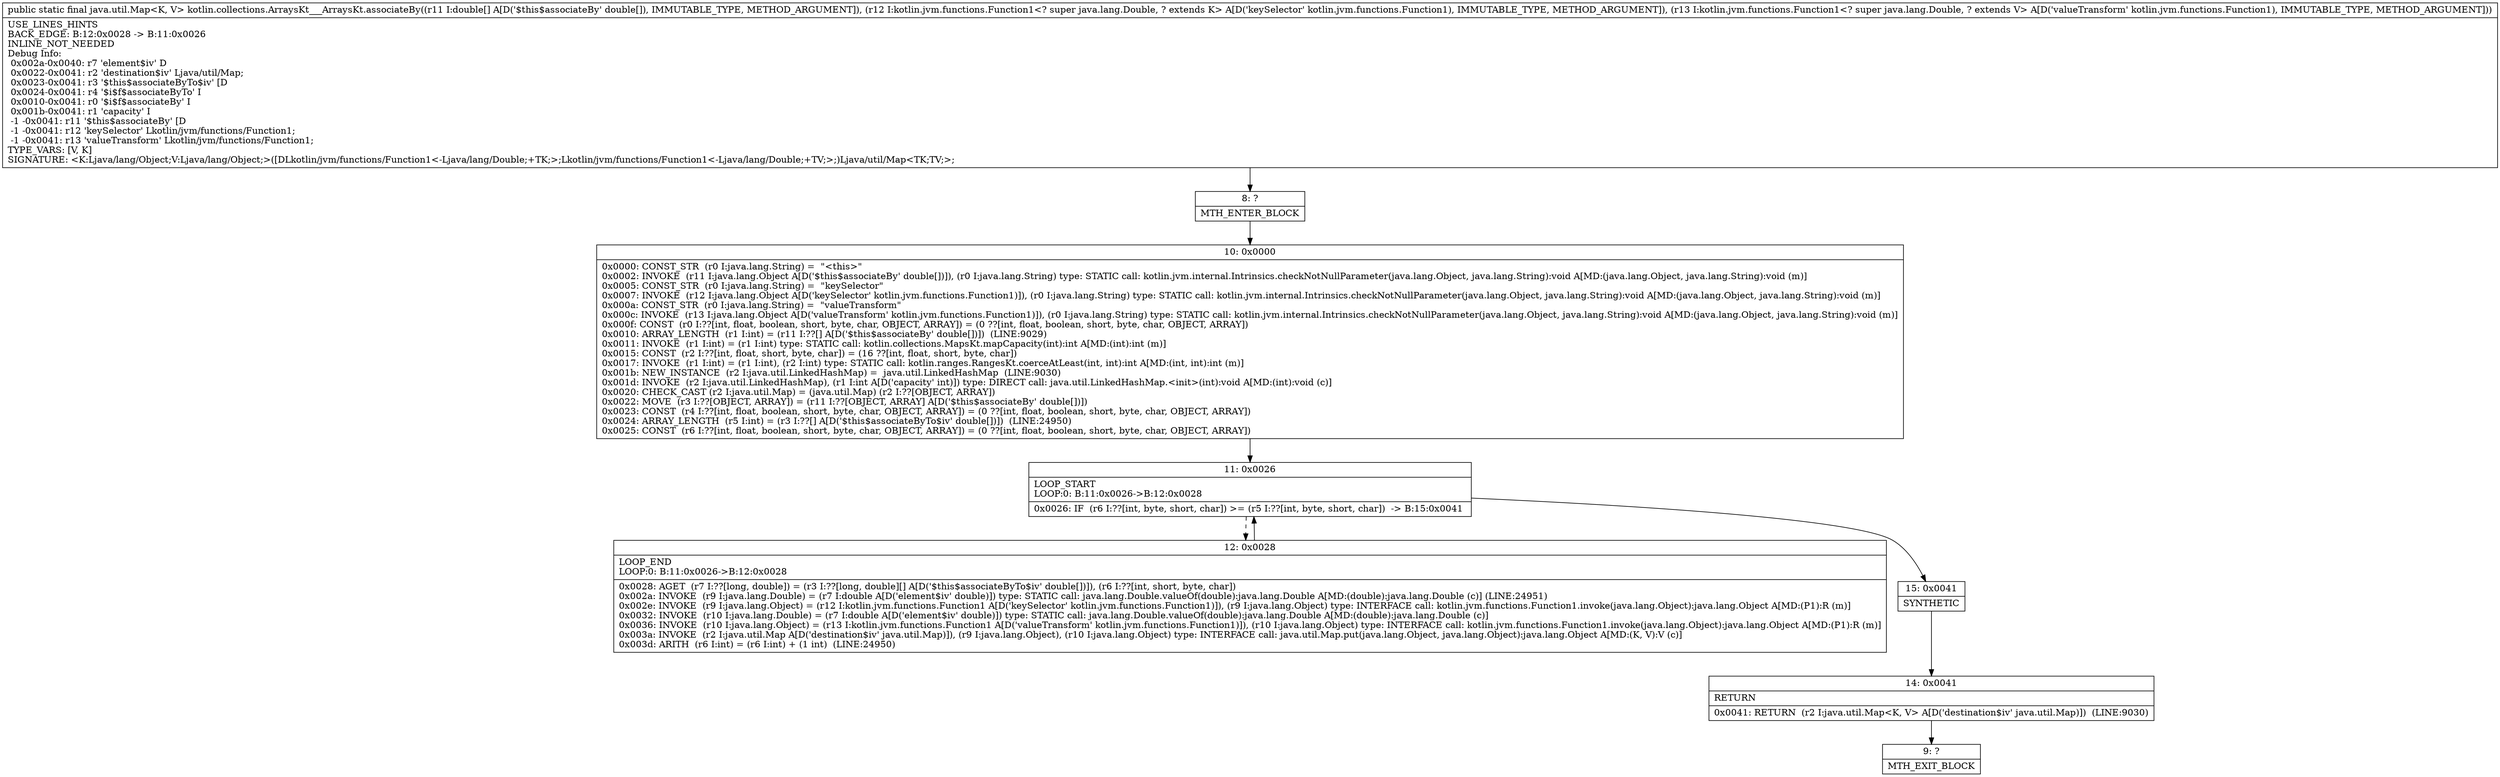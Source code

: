 digraph "CFG forkotlin.collections.ArraysKt___ArraysKt.associateBy([DLkotlin\/jvm\/functions\/Function1;Lkotlin\/jvm\/functions\/Function1;)Ljava\/util\/Map;" {
Node_8 [shape=record,label="{8\:\ ?|MTH_ENTER_BLOCK\l}"];
Node_10 [shape=record,label="{10\:\ 0x0000|0x0000: CONST_STR  (r0 I:java.lang.String) =  \"\<this\>\" \l0x0002: INVOKE  (r11 I:java.lang.Object A[D('$this$associateBy' double[])]), (r0 I:java.lang.String) type: STATIC call: kotlin.jvm.internal.Intrinsics.checkNotNullParameter(java.lang.Object, java.lang.String):void A[MD:(java.lang.Object, java.lang.String):void (m)]\l0x0005: CONST_STR  (r0 I:java.lang.String) =  \"keySelector\" \l0x0007: INVOKE  (r12 I:java.lang.Object A[D('keySelector' kotlin.jvm.functions.Function1)]), (r0 I:java.lang.String) type: STATIC call: kotlin.jvm.internal.Intrinsics.checkNotNullParameter(java.lang.Object, java.lang.String):void A[MD:(java.lang.Object, java.lang.String):void (m)]\l0x000a: CONST_STR  (r0 I:java.lang.String) =  \"valueTransform\" \l0x000c: INVOKE  (r13 I:java.lang.Object A[D('valueTransform' kotlin.jvm.functions.Function1)]), (r0 I:java.lang.String) type: STATIC call: kotlin.jvm.internal.Intrinsics.checkNotNullParameter(java.lang.Object, java.lang.String):void A[MD:(java.lang.Object, java.lang.String):void (m)]\l0x000f: CONST  (r0 I:??[int, float, boolean, short, byte, char, OBJECT, ARRAY]) = (0 ??[int, float, boolean, short, byte, char, OBJECT, ARRAY]) \l0x0010: ARRAY_LENGTH  (r1 I:int) = (r11 I:??[] A[D('$this$associateBy' double[])])  (LINE:9029)\l0x0011: INVOKE  (r1 I:int) = (r1 I:int) type: STATIC call: kotlin.collections.MapsKt.mapCapacity(int):int A[MD:(int):int (m)]\l0x0015: CONST  (r2 I:??[int, float, short, byte, char]) = (16 ??[int, float, short, byte, char]) \l0x0017: INVOKE  (r1 I:int) = (r1 I:int), (r2 I:int) type: STATIC call: kotlin.ranges.RangesKt.coerceAtLeast(int, int):int A[MD:(int, int):int (m)]\l0x001b: NEW_INSTANCE  (r2 I:java.util.LinkedHashMap) =  java.util.LinkedHashMap  (LINE:9030)\l0x001d: INVOKE  (r2 I:java.util.LinkedHashMap), (r1 I:int A[D('capacity' int)]) type: DIRECT call: java.util.LinkedHashMap.\<init\>(int):void A[MD:(int):void (c)]\l0x0020: CHECK_CAST (r2 I:java.util.Map) = (java.util.Map) (r2 I:??[OBJECT, ARRAY]) \l0x0022: MOVE  (r3 I:??[OBJECT, ARRAY]) = (r11 I:??[OBJECT, ARRAY] A[D('$this$associateBy' double[])]) \l0x0023: CONST  (r4 I:??[int, float, boolean, short, byte, char, OBJECT, ARRAY]) = (0 ??[int, float, boolean, short, byte, char, OBJECT, ARRAY]) \l0x0024: ARRAY_LENGTH  (r5 I:int) = (r3 I:??[] A[D('$this$associateByTo$iv' double[])])  (LINE:24950)\l0x0025: CONST  (r6 I:??[int, float, boolean, short, byte, char, OBJECT, ARRAY]) = (0 ??[int, float, boolean, short, byte, char, OBJECT, ARRAY]) \l}"];
Node_11 [shape=record,label="{11\:\ 0x0026|LOOP_START\lLOOP:0: B:11:0x0026\-\>B:12:0x0028\l|0x0026: IF  (r6 I:??[int, byte, short, char]) \>= (r5 I:??[int, byte, short, char])  \-\> B:15:0x0041 \l}"];
Node_12 [shape=record,label="{12\:\ 0x0028|LOOP_END\lLOOP:0: B:11:0x0026\-\>B:12:0x0028\l|0x0028: AGET  (r7 I:??[long, double]) = (r3 I:??[long, double][] A[D('$this$associateByTo$iv' double[])]), (r6 I:??[int, short, byte, char]) \l0x002a: INVOKE  (r9 I:java.lang.Double) = (r7 I:double A[D('element$iv' double)]) type: STATIC call: java.lang.Double.valueOf(double):java.lang.Double A[MD:(double):java.lang.Double (c)] (LINE:24951)\l0x002e: INVOKE  (r9 I:java.lang.Object) = (r12 I:kotlin.jvm.functions.Function1 A[D('keySelector' kotlin.jvm.functions.Function1)]), (r9 I:java.lang.Object) type: INTERFACE call: kotlin.jvm.functions.Function1.invoke(java.lang.Object):java.lang.Object A[MD:(P1):R (m)]\l0x0032: INVOKE  (r10 I:java.lang.Double) = (r7 I:double A[D('element$iv' double)]) type: STATIC call: java.lang.Double.valueOf(double):java.lang.Double A[MD:(double):java.lang.Double (c)]\l0x0036: INVOKE  (r10 I:java.lang.Object) = (r13 I:kotlin.jvm.functions.Function1 A[D('valueTransform' kotlin.jvm.functions.Function1)]), (r10 I:java.lang.Object) type: INTERFACE call: kotlin.jvm.functions.Function1.invoke(java.lang.Object):java.lang.Object A[MD:(P1):R (m)]\l0x003a: INVOKE  (r2 I:java.util.Map A[D('destination$iv' java.util.Map)]), (r9 I:java.lang.Object), (r10 I:java.lang.Object) type: INTERFACE call: java.util.Map.put(java.lang.Object, java.lang.Object):java.lang.Object A[MD:(K, V):V (c)]\l0x003d: ARITH  (r6 I:int) = (r6 I:int) + (1 int)  (LINE:24950)\l}"];
Node_15 [shape=record,label="{15\:\ 0x0041|SYNTHETIC\l}"];
Node_14 [shape=record,label="{14\:\ 0x0041|RETURN\l|0x0041: RETURN  (r2 I:java.util.Map\<K, V\> A[D('destination$iv' java.util.Map)])  (LINE:9030)\l}"];
Node_9 [shape=record,label="{9\:\ ?|MTH_EXIT_BLOCK\l}"];
MethodNode[shape=record,label="{public static final java.util.Map\<K, V\> kotlin.collections.ArraysKt___ArraysKt.associateBy((r11 I:double[] A[D('$this$associateBy' double[]), IMMUTABLE_TYPE, METHOD_ARGUMENT]), (r12 I:kotlin.jvm.functions.Function1\<? super java.lang.Double, ? extends K\> A[D('keySelector' kotlin.jvm.functions.Function1), IMMUTABLE_TYPE, METHOD_ARGUMENT]), (r13 I:kotlin.jvm.functions.Function1\<? super java.lang.Double, ? extends V\> A[D('valueTransform' kotlin.jvm.functions.Function1), IMMUTABLE_TYPE, METHOD_ARGUMENT]))  | USE_LINES_HINTS\lBACK_EDGE: B:12:0x0028 \-\> B:11:0x0026\lINLINE_NOT_NEEDED\lDebug Info:\l  0x002a\-0x0040: r7 'element$iv' D\l  0x0022\-0x0041: r2 'destination$iv' Ljava\/util\/Map;\l  0x0023\-0x0041: r3 '$this$associateByTo$iv' [D\l  0x0024\-0x0041: r4 '$i$f$associateByTo' I\l  0x0010\-0x0041: r0 '$i$f$associateBy' I\l  0x001b\-0x0041: r1 'capacity' I\l  \-1 \-0x0041: r11 '$this$associateBy' [D\l  \-1 \-0x0041: r12 'keySelector' Lkotlin\/jvm\/functions\/Function1;\l  \-1 \-0x0041: r13 'valueTransform' Lkotlin\/jvm\/functions\/Function1;\lTYPE_VARS: [V, K]\lSIGNATURE: \<K:Ljava\/lang\/Object;V:Ljava\/lang\/Object;\>([DLkotlin\/jvm\/functions\/Function1\<\-Ljava\/lang\/Double;+TK;\>;Lkotlin\/jvm\/functions\/Function1\<\-Ljava\/lang\/Double;+TV;\>;)Ljava\/util\/Map\<TK;TV;\>;\l}"];
MethodNode -> Node_8;Node_8 -> Node_10;
Node_10 -> Node_11;
Node_11 -> Node_12[style=dashed];
Node_11 -> Node_15;
Node_12 -> Node_11;
Node_15 -> Node_14;
Node_14 -> Node_9;
}

